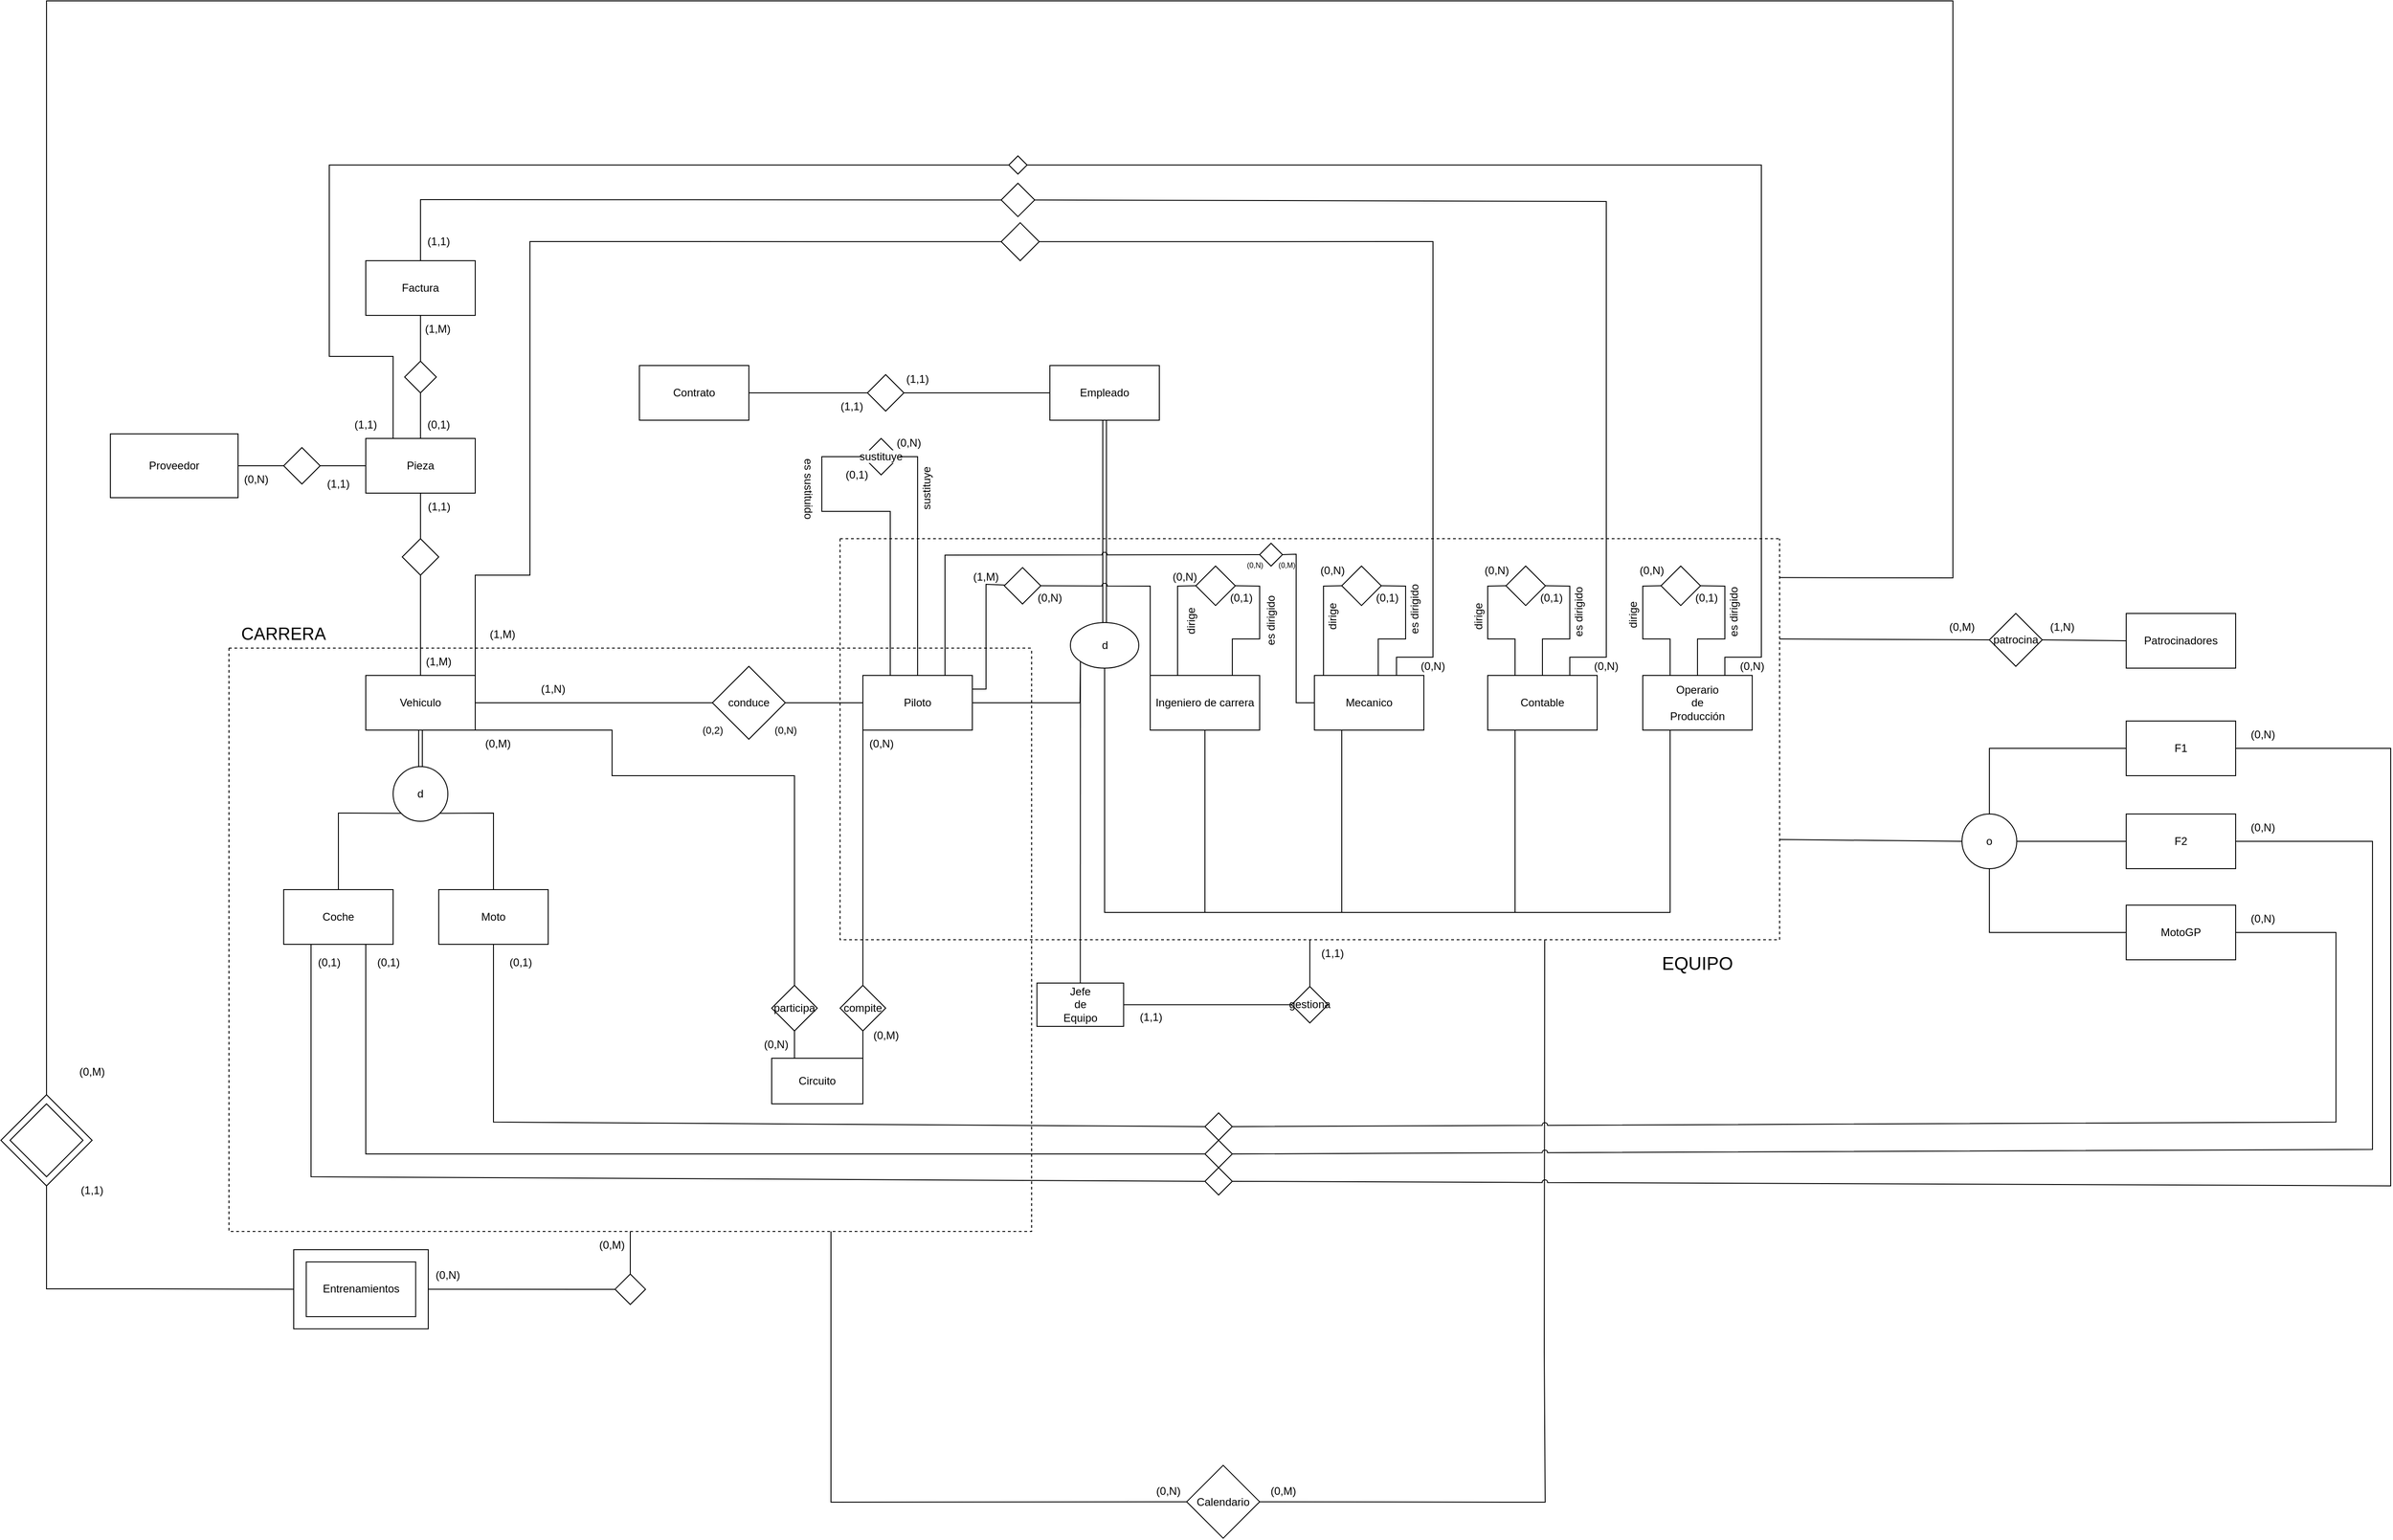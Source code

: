 <mxfile version="24.8.0">
  <diagram id="R2lEEEUBdFMjLlhIrx00" name="Page-1">
    <mxGraphModel dx="3050" dy="2365" grid="1" gridSize="10" guides="1" tooltips="1" connect="1" arrows="1" fold="1" page="1" pageScale="1" pageWidth="850" pageHeight="1100" math="0" shadow="0" extFonts="Permanent Marker^https://fonts.googleapis.com/css?family=Permanent+Marker">
      <root>
        <mxCell id="0" />
        <mxCell id="1" parent="0" />
        <mxCell id="LrIHmFkCat6K3HTldak7-1" value="Empleado" style="rounded=0;whiteSpace=wrap;html=1;" parent="1" vertex="1">
          <mxGeometry x="330" y="120" width="120" height="60" as="geometry" />
        </mxCell>
        <mxCell id="LrIHmFkCat6K3HTldak7-9" value="" style="shape=link;html=1;rounded=0;exitX=0.5;exitY=1;exitDx=0;exitDy=0;entryX=0.5;entryY=0;entryDx=0;entryDy=0;" parent="1" source="LrIHmFkCat6K3HTldak7-1" target="LrIHmFkCat6K3HTldak7-12" edge="1">
          <mxGeometry width="100" relative="1" as="geometry">
            <mxPoint x="380" y="240" as="sourcePoint" />
            <mxPoint x="280" y="280" as="targetPoint" />
          </mxGeometry>
        </mxCell>
        <mxCell id="LrIHmFkCat6K3HTldak7-14" value="Piloto" style="rounded=0;whiteSpace=wrap;html=1;" parent="1" vertex="1">
          <mxGeometry x="125" y="460" width="120" height="60" as="geometry" />
        </mxCell>
        <mxCell id="LrIHmFkCat6K3HTldak7-15" value="Vehiculo" style="rounded=0;whiteSpace=wrap;html=1;" parent="1" vertex="1">
          <mxGeometry x="-420" y="460" width="120" height="60" as="geometry" />
        </mxCell>
        <mxCell id="LrIHmFkCat6K3HTldak7-16" value="" style="endArrow=none;html=1;rounded=0;exitX=1;exitY=0.5;exitDx=0;exitDy=0;entryX=0;entryY=0.5;entryDx=0;entryDy=0;" parent="1" source="LrIHmFkCat6K3HTldak7-15" target="LrIHmFkCat6K3HTldak7-20" edge="1">
          <mxGeometry width="50" height="50" relative="1" as="geometry">
            <mxPoint x="130" y="550" as="sourcePoint" />
            <mxPoint x="180" y="500" as="targetPoint" />
          </mxGeometry>
        </mxCell>
        <mxCell id="LrIHmFkCat6K3HTldak7-19" value="(0,2)" style="edgeLabel;html=1;align=center;verticalAlign=middle;resizable=0;points=[];" parent="LrIHmFkCat6K3HTldak7-16" vertex="1" connectable="0">
          <mxGeometry x="-0.003" y="-6" relative="1" as="geometry">
            <mxPoint x="130" y="24" as="offset" />
          </mxGeometry>
        </mxCell>
        <mxCell id="LrIHmFkCat6K3HTldak7-20" value="conduce" style="rhombus;whiteSpace=wrap;html=1;" parent="1" vertex="1">
          <mxGeometry x="-40" y="450" width="80" height="80" as="geometry" />
        </mxCell>
        <mxCell id="LrIHmFkCat6K3HTldak7-22" value="" style="endArrow=none;html=1;rounded=0;entryX=0;entryY=0.5;entryDx=0;entryDy=0;exitX=1;exitY=0.5;exitDx=0;exitDy=0;" parent="1" source="LrIHmFkCat6K3HTldak7-20" target="LrIHmFkCat6K3HTldak7-14" edge="1">
          <mxGeometry width="50" height="50" relative="1" as="geometry">
            <mxPoint x="40" y="490" as="sourcePoint" />
            <mxPoint x="120" y="490" as="targetPoint" />
            <Array as="points" />
          </mxGeometry>
        </mxCell>
        <mxCell id="LrIHmFkCat6K3HTldak7-23" value="(0,N)" style="edgeLabel;html=1;align=center;verticalAlign=middle;resizable=0;points=[];" parent="LrIHmFkCat6K3HTldak7-22" vertex="1" connectable="0">
          <mxGeometry x="-0.003" y="-6" relative="1" as="geometry">
            <mxPoint x="-43" y="24" as="offset" />
          </mxGeometry>
        </mxCell>
        <mxCell id="LrIHmFkCat6K3HTldak7-33" value="(0,N)" style="text;html=1;align=center;verticalAlign=middle;resizable=0;points=[];autosize=1;strokeColor=none;fillColor=none;" parent="1" vertex="1">
          <mxGeometry x="150" y="190" width="50" height="30" as="geometry" />
        </mxCell>
        <mxCell id="LrIHmFkCat6K3HTldak7-34" value="(0,1)" style="text;html=1;align=center;verticalAlign=middle;resizable=0;points=[];autosize=1;strokeColor=none;fillColor=none;" parent="1" vertex="1">
          <mxGeometry x="93.44" y="225.0" width="50" height="30" as="geometry" />
        </mxCell>
        <mxCell id="LrIHmFkCat6K3HTldak7-36" value="es sustituido" style="text;html=1;align=center;verticalAlign=middle;resizable=0;points=[];autosize=1;strokeColor=none;fillColor=none;rotation=90;" parent="1" vertex="1">
          <mxGeometry x="20" y="240" width="90" height="30" as="geometry" />
        </mxCell>
        <mxCell id="LrIHmFkCat6K3HTldak7-37" value="sustituye" style="text;html=1;align=center;verticalAlign=middle;resizable=0;points=[];autosize=1;strokeColor=none;fillColor=none;rotation=-90;" parent="1" vertex="1">
          <mxGeometry x="160" y="240.0" width="70" height="30" as="geometry" />
        </mxCell>
        <mxCell id="LrIHmFkCat6K3HTldak7-52" value="" style="rhombus;whiteSpace=wrap;html=1;" parent="1" vertex="1">
          <mxGeometry x="-380" y="310.0" width="40" height="40" as="geometry" />
        </mxCell>
        <mxCell id="LrIHmFkCat6K3HTldak7-54" value="" style="endArrow=none;html=1;rounded=0;exitX=0.5;exitY=0;exitDx=0;exitDy=0;" parent="1" source="LrIHmFkCat6K3HTldak7-52" target="LrIHmFkCat6K3HTldak7-55" edge="1">
          <mxGeometry width="50" height="50" relative="1" as="geometry">
            <mxPoint x="-160" y="490" as="sourcePoint" />
            <mxPoint x="-110" y="440" as="targetPoint" />
          </mxGeometry>
        </mxCell>
        <mxCell id="LrIHmFkCat6K3HTldak7-55" value="Pieza" style="rounded=0;whiteSpace=wrap;html=1;" parent="1" vertex="1">
          <mxGeometry x="-420" y="200" width="120" height="60" as="geometry" />
        </mxCell>
        <mxCell id="LrIHmFkCat6K3HTldak7-57" value="(1,1)" style="text;html=1;align=center;verticalAlign=middle;resizable=0;points=[];autosize=1;strokeColor=none;fillColor=none;" parent="1" vertex="1">
          <mxGeometry x="-365.25" y="260" width="50" height="30" as="geometry" />
        </mxCell>
        <mxCell id="ec1Hdf8cKEaBVfaDkCQi-3" value="" style="endArrow=none;html=1;rounded=0;fontSize=12;startSize=8;endSize=8;curved=1;entryX=0.5;entryY=1;entryDx=0;entryDy=0;exitX=1;exitY=0;exitDx=0;exitDy=0;" parent="1" source="ec1Hdf8cKEaBVfaDkCQi-2" target="ec1Hdf8cKEaBVfaDkCQi-4" edge="1">
          <mxGeometry width="50" height="50" relative="1" as="geometry">
            <mxPoint x="-40" y="900" as="sourcePoint" />
            <mxPoint x="125" y="862.5" as="targetPoint" />
          </mxGeometry>
        </mxCell>
        <mxCell id="ec1Hdf8cKEaBVfaDkCQi-4" value="compite" style="rhombus;whiteSpace=wrap;html=1;" parent="1" vertex="1">
          <mxGeometry x="100" y="800" width="50" height="50" as="geometry" />
        </mxCell>
        <mxCell id="ec1Hdf8cKEaBVfaDkCQi-6" value="" style="endArrow=none;html=1;rounded=0;fontSize=12;startSize=8;endSize=8;curved=1;exitX=0;exitY=1;exitDx=0;exitDy=0;entryX=0.5;entryY=0;entryDx=0;entryDy=0;" parent="1" source="LrIHmFkCat6K3HTldak7-14" target="ec1Hdf8cKEaBVfaDkCQi-4" edge="1">
          <mxGeometry width="50" height="50" relative="1" as="geometry">
            <mxPoint x="330" y="490" as="sourcePoint" />
            <mxPoint x="125" y="787.5" as="targetPoint" />
          </mxGeometry>
        </mxCell>
        <mxCell id="ec1Hdf8cKEaBVfaDkCQi-8" value="(0,M)" style="text;html=1;align=center;verticalAlign=middle;resizable=0;points=[];autosize=1;strokeColor=none;fillColor=none;" parent="1" vertex="1">
          <mxGeometry x="125" y="840" width="50" height="30" as="geometry" />
        </mxCell>
        <mxCell id="ec1Hdf8cKEaBVfaDkCQi-9" value="(0,N)" style="text;html=1;align=center;verticalAlign=middle;resizable=0;points=[];autosize=1;strokeColor=none;fillColor=none;" parent="1" vertex="1">
          <mxGeometry x="120" y="520" width="50" height="30" as="geometry" />
        </mxCell>
        <mxCell id="ec1Hdf8cKEaBVfaDkCQi-10" value="Ingeniero de carrera" style="rounded=0;whiteSpace=wrap;html=1;" parent="1" vertex="1">
          <mxGeometry x="440" y="460" width="120" height="60" as="geometry" />
        </mxCell>
        <mxCell id="ec1Hdf8cKEaBVfaDkCQi-15" value="Mecanico" style="rounded=0;whiteSpace=wrap;html=1;" parent="1" vertex="1">
          <mxGeometry x="620" y="460" width="120" height="60" as="geometry" />
        </mxCell>
        <mxCell id="KiUVwF4uRPEYHYOwP-1L-8" value="" style="endArrow=none;html=1;rounded=0;exitX=0.5;exitY=0;exitDx=0;exitDy=0;entryX=1;entryY=1;entryDx=0;entryDy=0;" parent="1" source="KiUVwF4uRPEYHYOwP-1L-4" target="KiUVwF4uRPEYHYOwP-1L-10" edge="1">
          <mxGeometry width="50" height="50" relative="1" as="geometry">
            <mxPoint x="120" y="500" as="sourcePoint" />
            <mxPoint x="-240" y="610" as="targetPoint" />
            <Array as="points">
              <mxPoint x="-280" y="611" />
            </Array>
          </mxGeometry>
        </mxCell>
        <mxCell id="KiUVwF4uRPEYHYOwP-1L-10" value="d" style="ellipse;whiteSpace=wrap;html=1;aspect=fixed;" parent="1" vertex="1">
          <mxGeometry x="-390" y="560" width="60" height="60" as="geometry" />
        </mxCell>
        <mxCell id="KiUVwF4uRPEYHYOwP-1L-11" value="" style="endArrow=none;html=1;rounded=0;entryX=0;entryY=1;entryDx=0;entryDy=0;exitX=0.5;exitY=0;exitDx=0;exitDy=0;" parent="1" source="KiUVwF4uRPEYHYOwP-1L-6" target="KiUVwF4uRPEYHYOwP-1L-10" edge="1">
          <mxGeometry width="50" height="50" relative="1" as="geometry">
            <mxPoint x="150" y="490" as="sourcePoint" />
            <mxPoint x="200" y="440" as="targetPoint" />
            <Array as="points">
              <mxPoint x="-450" y="611" />
            </Array>
          </mxGeometry>
        </mxCell>
        <mxCell id="KiUVwF4uRPEYHYOwP-1L-18" value="Proveedor" style="rounded=0;whiteSpace=wrap;html=1;" parent="1" vertex="1">
          <mxGeometry x="-700" y="195" width="140" height="70" as="geometry" />
        </mxCell>
        <mxCell id="KiUVwF4uRPEYHYOwP-1L-19" value="Patrocinadores" style="rounded=0;whiteSpace=wrap;html=1;" parent="1" vertex="1">
          <mxGeometry x="1510" y="392" width="120" height="60" as="geometry" />
        </mxCell>
        <mxCell id="KiUVwF4uRPEYHYOwP-1L-20" value="Entrenamientos" style="rounded=0;whiteSpace=wrap;html=1;" parent="1" vertex="1">
          <mxGeometry x="-485.25" y="1103.44" width="120" height="60" as="geometry" />
        </mxCell>
        <mxCell id="KiUVwF4uRPEYHYOwP-1L-21" value="Contrato" style="rounded=0;whiteSpace=wrap;html=1;" parent="1" vertex="1">
          <mxGeometry x="-120" y="120" width="120" height="60" as="geometry" />
        </mxCell>
        <mxCell id="KiUVwF4uRPEYHYOwP-1L-26" style="edgeStyle=orthogonalEdgeStyle;rounded=0;orthogonalLoop=1;jettySize=auto;html=1;exitX=0.5;exitY=1;exitDx=0;exitDy=0;" parent="1" edge="1">
          <mxGeometry relative="1" as="geometry">
            <mxPoint x="450" y="550" as="sourcePoint" />
            <mxPoint x="450" y="550" as="targetPoint" />
          </mxGeometry>
        </mxCell>
        <mxCell id="KiUVwF4uRPEYHYOwP-1L-28" value="&lt;br&gt;&lt;span style=&quot;color: rgb(0, 0, 0); font-family: Helvetica; font-size: 12px; font-style: normal; font-variant-ligatures: normal; font-variant-caps: normal; font-weight: 400; letter-spacing: normal; orphans: 2; text-align: center; text-indent: 0px; text-transform: none; widows: 2; word-spacing: 0px; -webkit-text-stroke-width: 0px; white-space: nowrap; background-color: rgb(251, 251, 251); text-decoration-thickness: initial; text-decoration-style: initial; text-decoration-color: initial; display: inline !important; float: none;&quot;&gt;sustituye&lt;/span&gt;&lt;br&gt;&lt;div&gt;&lt;span style=&quot;color: rgb(0, 0, 0); font-family: Helvetica; font-size: 12px; font-style: normal; font-variant-ligatures: normal; font-variant-caps: normal; font-weight: 400; letter-spacing: normal; orphans: 2; text-align: center; text-indent: 0px; text-transform: none; widows: 2; word-spacing: 0px; -webkit-text-stroke-width: 0px; white-space: nowrap; background-color: rgb(251, 251, 251); text-decoration-thickness: initial; text-decoration-style: initial; text-decoration-color: initial; display: inline !important; float: none;&quot;&gt;&lt;br&gt;&lt;/span&gt;&lt;/div&gt;" style="rhombus;whiteSpace=wrap;html=1;" parent="1" vertex="1">
          <mxGeometry x="125" y="200.0" width="40" height="40" as="geometry" />
        </mxCell>
        <mxCell id="KiUVwF4uRPEYHYOwP-1L-29" value="" style="endArrow=none;html=1;rounded=0;exitX=0.5;exitY=0;exitDx=0;exitDy=0;entryX=1;entryY=0.5;entryDx=0;entryDy=0;" parent="1" source="LrIHmFkCat6K3HTldak7-14" target="KiUVwF4uRPEYHYOwP-1L-28" edge="1">
          <mxGeometry width="50" height="50" relative="1" as="geometry">
            <mxPoint x="270" y="400" as="sourcePoint" />
            <mxPoint x="320" y="350" as="targetPoint" />
            <Array as="points">
              <mxPoint x="185" y="300" />
              <mxPoint x="185" y="220" />
            </Array>
          </mxGeometry>
        </mxCell>
        <mxCell id="KiUVwF4uRPEYHYOwP-1L-30" value="" style="endArrow=none;html=1;rounded=0;exitX=0.25;exitY=0;exitDx=0;exitDy=0;entryX=0;entryY=0.5;entryDx=0;entryDy=0;" parent="1" source="LrIHmFkCat6K3HTldak7-14" target="KiUVwF4uRPEYHYOwP-1L-28" edge="1">
          <mxGeometry width="50" height="50" relative="1" as="geometry">
            <mxPoint x="170" y="510" as="sourcePoint" />
            <mxPoint x="220" y="460" as="targetPoint" />
            <Array as="points">
              <mxPoint x="155" y="430" />
              <mxPoint x="155" y="350" />
              <mxPoint x="155" y="280" />
              <mxPoint x="80" y="280" />
              <mxPoint x="80" y="220" />
            </Array>
          </mxGeometry>
        </mxCell>
        <mxCell id="KiUVwF4uRPEYHYOwP-1L-33" value="patrocina" style="rhombus;whiteSpace=wrap;html=1;" parent="1" vertex="1">
          <mxGeometry x="1360" y="392" width="58" height="58" as="geometry" />
        </mxCell>
        <mxCell id="KiUVwF4uRPEYHYOwP-1L-34" value="" style="endArrow=none;html=1;rounded=0;exitX=0;exitY=0.5;exitDx=0;exitDy=0;entryX=1;entryY=0.5;entryDx=0;entryDy=0;" parent="1" source="KiUVwF4uRPEYHYOwP-1L-19" target="KiUVwF4uRPEYHYOwP-1L-33" edge="1">
          <mxGeometry width="50" height="50" relative="1" as="geometry">
            <mxPoint x="1150" y="643.32" as="sourcePoint" />
            <mxPoint x="1200" y="593.32" as="targetPoint" />
          </mxGeometry>
        </mxCell>
        <mxCell id="KiUVwF4uRPEYHYOwP-1L-35" value="" style="shape=link;html=1;rounded=0;exitX=0.5;exitY=1;exitDx=0;exitDy=0;entryX=0.5;entryY=0;entryDx=0;entryDy=0;" parent="1" source="LrIHmFkCat6K3HTldak7-15" target="KiUVwF4uRPEYHYOwP-1L-10" edge="1">
          <mxGeometry width="100" relative="1" as="geometry">
            <mxPoint x="-130" y="410" as="sourcePoint" />
            <mxPoint x="-130" y="510" as="targetPoint" />
          </mxGeometry>
        </mxCell>
        <mxCell id="KiUVwF4uRPEYHYOwP-1L-37" value="o" style="ellipse;whiteSpace=wrap;html=1;aspect=fixed;" parent="1" vertex="1">
          <mxGeometry x="1330" y="612" width="60" height="60" as="geometry" />
        </mxCell>
        <mxCell id="KiUVwF4uRPEYHYOwP-1L-39" value="F1" style="rounded=0;whiteSpace=wrap;html=1;" parent="1" vertex="1">
          <mxGeometry x="1510" y="510" width="120" height="60" as="geometry" />
        </mxCell>
        <mxCell id="KiUVwF4uRPEYHYOwP-1L-40" value="F2" style="rounded=0;whiteSpace=wrap;html=1;" parent="1" vertex="1">
          <mxGeometry x="1510" y="612" width="120" height="60" as="geometry" />
        </mxCell>
        <mxCell id="KiUVwF4uRPEYHYOwP-1L-41" value="MotoGP" style="rounded=0;whiteSpace=wrap;html=1;" parent="1" vertex="1">
          <mxGeometry x="1510" y="712" width="120" height="60" as="geometry" />
        </mxCell>
        <mxCell id="KiUVwF4uRPEYHYOwP-1L-44" value="" style="endArrow=none;html=1;rounded=0;exitX=0.5;exitY=0;exitDx=0;exitDy=0;entryX=0;entryY=0.5;entryDx=0;entryDy=0;" parent="1" source="KiUVwF4uRPEYHYOwP-1L-37" target="KiUVwF4uRPEYHYOwP-1L-39" edge="1">
          <mxGeometry width="50" height="50" relative="1" as="geometry">
            <mxPoint x="1230" y="552" as="sourcePoint" />
            <mxPoint x="1280" y="502" as="targetPoint" />
            <Array as="points">
              <mxPoint x="1360" y="540" />
              <mxPoint x="1400" y="540" />
            </Array>
          </mxGeometry>
        </mxCell>
        <mxCell id="KiUVwF4uRPEYHYOwP-1L-45" value="" style="endArrow=none;html=1;rounded=0;exitX=1;exitY=0.5;exitDx=0;exitDy=0;entryX=0;entryY=0.5;entryDx=0;entryDy=0;" parent="1" source="KiUVwF4uRPEYHYOwP-1L-37" target="KiUVwF4uRPEYHYOwP-1L-40" edge="1">
          <mxGeometry width="50" height="50" relative="1" as="geometry">
            <mxPoint x="1310" y="582" as="sourcePoint" />
            <mxPoint x="1360" y="532" as="targetPoint" />
          </mxGeometry>
        </mxCell>
        <mxCell id="KiUVwF4uRPEYHYOwP-1L-46" value="" style="endArrow=none;html=1;rounded=0;exitX=0.5;exitY=1;exitDx=0;exitDy=0;entryX=0;entryY=0.5;entryDx=0;entryDy=0;" parent="1" source="KiUVwF4uRPEYHYOwP-1L-37" target="KiUVwF4uRPEYHYOwP-1L-41" edge="1">
          <mxGeometry width="50" height="50" relative="1" as="geometry">
            <mxPoint x="1410" y="652" as="sourcePoint" />
            <mxPoint x="1520" y="550" as="targetPoint" />
            <Array as="points">
              <mxPoint x="1360" y="742" />
              <mxPoint x="1400" y="742" />
              <mxPoint x="1450" y="742" />
            </Array>
          </mxGeometry>
        </mxCell>
        <mxCell id="KiUVwF4uRPEYHYOwP-1L-47" value="" style="rhombus;whiteSpace=wrap;html=1;" parent="1" vertex="1">
          <mxGeometry x="-510" y="210" width="40" height="40" as="geometry" />
        </mxCell>
        <mxCell id="KiUVwF4uRPEYHYOwP-1L-48" value="" style="endArrow=none;html=1;rounded=0;exitX=1;exitY=0.5;exitDx=0;exitDy=0;entryX=0;entryY=0.5;entryDx=0;entryDy=0;" parent="1" source="KiUVwF4uRPEYHYOwP-1L-18" target="KiUVwF4uRPEYHYOwP-1L-47" edge="1">
          <mxGeometry width="50" height="50" relative="1" as="geometry">
            <mxPoint x="-270" y="480" as="sourcePoint" />
            <mxPoint x="-220" y="430" as="targetPoint" />
          </mxGeometry>
        </mxCell>
        <mxCell id="KiUVwF4uRPEYHYOwP-1L-49" value="" style="endArrow=none;html=1;rounded=0;exitX=1;exitY=0.5;exitDx=0;exitDy=0;entryX=0;entryY=0.5;entryDx=0;entryDy=0;" parent="1" source="KiUVwF4uRPEYHYOwP-1L-47" target="LrIHmFkCat6K3HTldak7-55" edge="1">
          <mxGeometry width="50" height="50" relative="1" as="geometry">
            <mxPoint x="-270" y="480" as="sourcePoint" />
            <mxPoint x="-220" y="430" as="targetPoint" />
          </mxGeometry>
        </mxCell>
        <mxCell id="KiUVwF4uRPEYHYOwP-1L-51" value="" style="endArrow=none;html=1;rounded=0;exitX=0;exitY=0.5;exitDx=0;exitDy=0;" parent="1" source="LrIHmFkCat6K3HTldak7-1" target="KiUVwF4uRPEYHYOwP-1L-52" edge="1">
          <mxGeometry width="50" height="50" relative="1" as="geometry">
            <mxPoint x="10" y="260" as="sourcePoint" />
            <mxPoint x="60" y="210" as="targetPoint" />
          </mxGeometry>
        </mxCell>
        <mxCell id="KiUVwF4uRPEYHYOwP-1L-52" value="" style="rhombus;whiteSpace=wrap;html=1;" parent="1" vertex="1">
          <mxGeometry x="130" y="130" width="40" height="40" as="geometry" />
        </mxCell>
        <mxCell id="KiUVwF4uRPEYHYOwP-1L-53" value="" style="endArrow=none;html=1;rounded=0;entryX=0;entryY=0.5;entryDx=0;entryDy=0;exitX=1;exitY=0.5;exitDx=0;exitDy=0;" parent="1" source="KiUVwF4uRPEYHYOwP-1L-21" target="KiUVwF4uRPEYHYOwP-1L-52" edge="1">
          <mxGeometry width="50" height="50" relative="1" as="geometry">
            <mxPoint x="10" y="260" as="sourcePoint" />
            <mxPoint x="60" y="210" as="targetPoint" />
          </mxGeometry>
        </mxCell>
        <mxCell id="KiUVwF4uRPEYHYOwP-1L-60" value="" style="endArrow=none;html=1;rounded=0;exitX=1;exitY=0.097;exitDx=0;exitDy=0;entryX=0.5;entryY=0;entryDx=0;entryDy=0;exitPerimeter=0;" parent="1" source="S369pGMMTmK7y2c1YWNj-5" target="KiUVwF4uRPEYHYOwP-1L-72" edge="1">
          <mxGeometry width="50" height="50" relative="1" as="geometry">
            <mxPoint x="550" y="120" as="sourcePoint" />
            <mxPoint x="140" y="410" as="targetPoint" />
            <Array as="points">
              <mxPoint x="1320" y="353" />
              <mxPoint x="1320" y="-280" />
              <mxPoint x="860" y="-280" />
              <mxPoint x="-770" y="-280" />
              <mxPoint x="-770" y="210" />
              <mxPoint x="-770" y="910" />
            </Array>
          </mxGeometry>
        </mxCell>
        <mxCell id="KiUVwF4uRPEYHYOwP-1L-61" value="" style="rhombus;whiteSpace=wrap;html=1;" parent="1" vertex="1">
          <mxGeometry x="-810" y="930" width="80" height="80" as="geometry" />
        </mxCell>
        <mxCell id="KiUVwF4uRPEYHYOwP-1L-62" value="" style="endArrow=none;html=1;rounded=0;exitX=0.5;exitY=1;exitDx=0;exitDy=0;entryX=0;entryY=0.5;entryDx=0;entryDy=0;" parent="1" source="KiUVwF4uRPEYHYOwP-1L-72" target="KiUVwF4uRPEYHYOwP-1L-70" edge="1">
          <mxGeometry width="50" height="50" relative="1" as="geometry">
            <mxPoint x="-230" y="790" as="sourcePoint" />
            <mxPoint x="-180" y="740" as="targetPoint" />
            <Array as="points">
              <mxPoint x="-770" y="1133" />
              <mxPoint x="-660" y="1133" />
            </Array>
          </mxGeometry>
        </mxCell>
        <mxCell id="KiUVwF4uRPEYHYOwP-1L-63" value="" style="endArrow=none;html=1;rounded=0;exitX=1;exitY=0.5;exitDx=0;exitDy=0;" parent="1" source="KiUVwF4uRPEYHYOwP-1L-70" target="KiUVwF4uRPEYHYOwP-1L-64" edge="1">
          <mxGeometry width="50" height="50" relative="1" as="geometry">
            <mxPoint x="-230" y="770" as="sourcePoint" />
            <mxPoint x="-180" y="720" as="targetPoint" />
          </mxGeometry>
        </mxCell>
        <mxCell id="KiUVwF4uRPEYHYOwP-1L-64" value="" style="rhombus;whiteSpace=wrap;html=1;" parent="1" vertex="1">
          <mxGeometry x="-146.72" y="1116.72" width="33.44" height="33.44" as="geometry" />
        </mxCell>
        <mxCell id="KiUVwF4uRPEYHYOwP-1L-65" value="" style="endArrow=none;html=1;rounded=0;exitX=0.5;exitY=0;exitDx=0;exitDy=0;entryX=0.5;entryY=1;entryDx=0;entryDy=0;" parent="1" source="KiUVwF4uRPEYHYOwP-1L-64" target="S369pGMMTmK7y2c1YWNj-14" edge="1">
          <mxGeometry width="50" height="50" relative="1" as="geometry">
            <mxPoint x="-230" y="770" as="sourcePoint" />
            <mxPoint x="-145" y="995" as="targetPoint" />
          </mxGeometry>
        </mxCell>
        <mxCell id="KiUVwF4uRPEYHYOwP-1L-70" value="" style="rounded=0;whiteSpace=wrap;html=1;fillColor=none;" parent="1" vertex="1">
          <mxGeometry x="-499" y="1090" width="147.5" height="86.87" as="geometry" />
        </mxCell>
        <mxCell id="KiUVwF4uRPEYHYOwP-1L-72" value="" style="rhombus;whiteSpace=wrap;html=1;fillColor=none;" parent="1" vertex="1">
          <mxGeometry x="-820" y="920" width="100" height="100" as="geometry" />
        </mxCell>
        <mxCell id="KiUVwF4uRPEYHYOwP-1L-74" value="Calendario" style="rhombus;whiteSpace=wrap;html=1;" parent="1" vertex="1">
          <mxGeometry x="480" y="1326.57" width="80" height="80" as="geometry" />
        </mxCell>
        <mxCell id="KiUVwF4uRPEYHYOwP-1L-77" value="" style="endArrow=none;html=1;rounded=0;exitX=0.75;exitY=1;exitDx=0;exitDy=0;entryX=0;entryY=0.5;entryDx=0;entryDy=0;" parent="1" source="S369pGMMTmK7y2c1YWNj-14" target="KiUVwF4uRPEYHYOwP-1L-74" edge="1">
          <mxGeometry width="50" height="50" relative="1" as="geometry">
            <mxPoint x="103.355" y="1160" as="sourcePoint" />
            <mxPoint x="103.36" y="1336.57" as="targetPoint" />
            <Array as="points">
              <mxPoint x="90" y="1367" />
            </Array>
          </mxGeometry>
        </mxCell>
        <mxCell id="btad-iY8BvA6hZyrQMLI-8" value="&lt;font style=&quot;font-size: 19px;&quot;&gt;CARRERA&lt;/font&gt;" style="text;html=1;align=center;verticalAlign=middle;whiteSpace=wrap;rounded=0;" parent="1" vertex="1">
          <mxGeometry x="-540" y="400" width="60" height="30" as="geometry" />
        </mxCell>
        <mxCell id="btad-iY8BvA6hZyrQMLI-11" value="(1,1)" style="text;html=1;align=center;verticalAlign=middle;whiteSpace=wrap;rounded=0;" parent="1" vertex="1">
          <mxGeometry x="83.44" y="150" width="60" height="30" as="geometry" />
        </mxCell>
        <mxCell id="btad-iY8BvA6hZyrQMLI-12" value="(1,1)" style="text;html=1;align=center;verticalAlign=middle;whiteSpace=wrap;rounded=0;" parent="1" vertex="1">
          <mxGeometry x="155" y="120" width="60" height="30" as="geometry" />
        </mxCell>
        <mxCell id="btad-iY8BvA6hZyrQMLI-16" value="(1,N)" style="text;html=1;align=center;verticalAlign=middle;whiteSpace=wrap;rounded=0;" parent="1" vertex="1">
          <mxGeometry x="1410" y="392" width="60" height="30" as="geometry" />
        </mxCell>
        <mxCell id="btad-iY8BvA6hZyrQMLI-27" value="(0,N)" style="text;html=1;align=center;verticalAlign=middle;whiteSpace=wrap;rounded=0;" parent="1" vertex="1">
          <mxGeometry x="-360" y="1103.44" width="60" height="30" as="geometry" />
        </mxCell>
        <mxCell id="btad-iY8BvA6hZyrQMLI-28" value="(0,M)" style="text;html=1;align=center;verticalAlign=middle;whiteSpace=wrap;rounded=0;" parent="1" vertex="1">
          <mxGeometry x="-180" y="1070" width="60" height="30" as="geometry" />
        </mxCell>
        <mxCell id="btad-iY8BvA6hZyrQMLI-30" value="participa" style="rhombus;whiteSpace=wrap;html=1;" parent="1" vertex="1">
          <mxGeometry x="25" y="800" width="50" height="50" as="geometry" />
        </mxCell>
        <mxCell id="btad-iY8BvA6hZyrQMLI-40" value="(1,1)" style="text;html=1;align=center;verticalAlign=middle;whiteSpace=wrap;rounded=0;" parent="1" vertex="1">
          <mxGeometry x="-480" y="235" width="60" height="30" as="geometry" />
        </mxCell>
        <mxCell id="btad-iY8BvA6hZyrQMLI-42" value="(0,N)" style="text;html=1;align=center;verticalAlign=middle;whiteSpace=wrap;rounded=0;" parent="1" vertex="1">
          <mxGeometry x="-570" y="230" width="60" height="30" as="geometry" />
        </mxCell>
        <mxCell id="btad-iY8BvA6hZyrQMLI-45" value="(1,1)" style="text;html=1;align=center;verticalAlign=middle;whiteSpace=wrap;rounded=0;" parent="1" vertex="1">
          <mxGeometry x="-750" y="1010" width="60" height="30" as="geometry" />
        </mxCell>
        <mxCell id="btad-iY8BvA6hZyrQMLI-46" value="(0,M)" style="text;html=1;align=center;verticalAlign=middle;whiteSpace=wrap;rounded=0;" parent="1" vertex="1">
          <mxGeometry x="-750" y="880" width="60" height="30" as="geometry" />
        </mxCell>
        <mxCell id="S369pGMMTmK7y2c1YWNj-1" value="Contable" style="rounded=0;whiteSpace=wrap;html=1;" parent="1" vertex="1">
          <mxGeometry x="810" y="460" width="120" height="60" as="geometry" />
        </mxCell>
        <mxCell id="S369pGMMTmK7y2c1YWNj-2" value="Operario&lt;div&gt;de&lt;/div&gt;&lt;div&gt;Producción&lt;/div&gt;" style="rounded=0;whiteSpace=wrap;html=1;" parent="1" vertex="1">
          <mxGeometry x="980" y="460" width="120" height="60" as="geometry" />
        </mxCell>
        <mxCell id="S369pGMMTmK7y2c1YWNj-5" value="" style="swimlane;startSize=0;dashed=1;" parent="1" vertex="1">
          <mxGeometry x="100" y="310" width="1030" height="440" as="geometry">
            <mxRectangle x="100" y="400" width="50" height="40" as="alternateBounds" />
          </mxGeometry>
        </mxCell>
        <mxCell id="LrIHmFkCat6K3HTldak7-12" value="d" style="ellipse;whiteSpace=wrap;html=1;" parent="S369pGMMTmK7y2c1YWNj-5" vertex="1">
          <mxGeometry x="252.5" y="92.0" width="75" height="50" as="geometry" />
        </mxCell>
        <mxCell id="S369pGMMTmK7y2c1YWNj-56" value="" style="rhombus;whiteSpace=wrap;html=1;" parent="S369pGMMTmK7y2c1YWNj-5" vertex="1">
          <mxGeometry x="390" y="30" width="43.32" height="43.32" as="geometry" />
        </mxCell>
        <mxCell id="S369pGMMTmK7y2c1YWNj-60" value="" style="rhombus;whiteSpace=wrap;html=1;" parent="S369pGMMTmK7y2c1YWNj-5" vertex="1">
          <mxGeometry x="550" y="30" width="43.32" height="43.32" as="geometry" />
        </mxCell>
        <mxCell id="S369pGMMTmK7y2c1YWNj-61" value="" style="endArrow=none;html=1;rounded=0;entryX=0;entryY=0.5;entryDx=0;entryDy=0;exitX=0.25;exitY=0;exitDx=0;exitDy=0;" parent="S369pGMMTmK7y2c1YWNj-5" target="S369pGMMTmK7y2c1YWNj-60" edge="1">
          <mxGeometry width="50" height="50" relative="1" as="geometry">
            <mxPoint x="530" y="150" as="sourcePoint" />
            <mxPoint x="590" y="130" as="targetPoint" />
            <Array as="points">
              <mxPoint x="530" y="52" />
            </Array>
          </mxGeometry>
        </mxCell>
        <mxCell id="S369pGMMTmK7y2c1YWNj-62" value="" style="endArrow=none;html=1;rounded=0;entryX=1;entryY=0.5;entryDx=0;entryDy=0;exitX=0.75;exitY=0;exitDx=0;exitDy=0;" parent="S369pGMMTmK7y2c1YWNj-5" target="S369pGMMTmK7y2c1YWNj-60" edge="1">
          <mxGeometry width="50" height="50" relative="1" as="geometry">
            <mxPoint x="590" y="150" as="sourcePoint" />
            <mxPoint x="540" y="140" as="targetPoint" />
            <Array as="points">
              <mxPoint x="590" y="110" />
              <mxPoint x="620" y="110" />
              <mxPoint x="620" y="52" />
            </Array>
          </mxGeometry>
        </mxCell>
        <mxCell id="S369pGMMTmK7y2c1YWNj-63" value="" style="rhombus;whiteSpace=wrap;html=1;" parent="S369pGMMTmK7y2c1YWNj-5" vertex="1">
          <mxGeometry x="730" y="30" width="43.32" height="43.32" as="geometry" />
        </mxCell>
        <mxCell id="S369pGMMTmK7y2c1YWNj-65" value="" style="endArrow=none;html=1;rounded=0;entryX=1;entryY=0.5;entryDx=0;entryDy=0;exitX=0.75;exitY=0;exitDx=0;exitDy=0;" parent="S369pGMMTmK7y2c1YWNj-5" target="S369pGMMTmK7y2c1YWNj-63" edge="1">
          <mxGeometry width="50" height="50" relative="1" as="geometry">
            <mxPoint x="770" y="150" as="sourcePoint" />
            <mxPoint x="720" y="140" as="targetPoint" />
            <Array as="points">
              <mxPoint x="770" y="110" />
              <mxPoint x="800" y="110" />
              <mxPoint x="800" y="52" />
            </Array>
          </mxGeometry>
        </mxCell>
        <mxCell id="S369pGMMTmK7y2c1YWNj-66" value="" style="rhombus;whiteSpace=wrap;html=1;" parent="S369pGMMTmK7y2c1YWNj-5" vertex="1">
          <mxGeometry x="900" y="30" width="43.32" height="43.32" as="geometry" />
        </mxCell>
        <mxCell id="S369pGMMTmK7y2c1YWNj-68" value="" style="endArrow=none;html=1;rounded=0;entryX=1;entryY=0.5;entryDx=0;entryDy=0;exitX=0.75;exitY=0;exitDx=0;exitDy=0;" parent="S369pGMMTmK7y2c1YWNj-5" target="S369pGMMTmK7y2c1YWNj-66" edge="1">
          <mxGeometry width="50" height="50" relative="1" as="geometry">
            <mxPoint x="940" y="150" as="sourcePoint" />
            <mxPoint x="890" y="140" as="targetPoint" />
            <Array as="points">
              <mxPoint x="940" y="110" />
              <mxPoint x="970" y="110" />
              <mxPoint x="970" y="52" />
            </Array>
          </mxGeometry>
        </mxCell>
        <mxCell id="S369pGMMTmK7y2c1YWNj-70" value="" style="rhombus;whiteSpace=wrap;html=1;" parent="S369pGMMTmK7y2c1YWNj-5" vertex="1">
          <mxGeometry x="180" y="31.66" width="40" height="40" as="geometry" />
        </mxCell>
        <mxCell id="S369pGMMTmK7y2c1YWNj-74" value="" style="rhombus;whiteSpace=wrap;html=1;" parent="S369pGMMTmK7y2c1YWNj-5" vertex="1">
          <mxGeometry x="460" y="5" width="25" height="25" as="geometry" />
        </mxCell>
        <mxCell id="S369pGMMTmK7y2c1YWNj-88" value="dirige" style="text;html=1;align=center;verticalAlign=middle;whiteSpace=wrap;rounded=0;rotation=-90;" parent="S369pGMMTmK7y2c1YWNj-5" vertex="1">
          <mxGeometry x="365" y="80" width="40" height="20" as="geometry" />
        </mxCell>
        <mxCell id="S369pGMMTmK7y2c1YWNj-89" value="es dirigido" style="text;html=1;align=center;verticalAlign=middle;whiteSpace=wrap;rounded=0;rotation=-90;" parent="S369pGMMTmK7y2c1YWNj-5" vertex="1">
          <mxGeometry x="442.5" y="75" width="60" height="30" as="geometry" />
        </mxCell>
        <mxCell id="S369pGMMTmK7y2c1YWNj-90" value="(0,N)" style="text;html=1;align=center;verticalAlign=middle;whiteSpace=wrap;rounded=0;" parent="S369pGMMTmK7y2c1YWNj-5" vertex="1">
          <mxGeometry x="348" y="27" width="60" height="30" as="geometry" />
        </mxCell>
        <mxCell id="S369pGMMTmK7y2c1YWNj-91" value="(0,1)" style="text;html=1;align=center;verticalAlign=middle;whiteSpace=wrap;rounded=0;" parent="S369pGMMTmK7y2c1YWNj-5" vertex="1">
          <mxGeometry x="410" y="50" width="60" height="30" as="geometry" />
        </mxCell>
        <mxCell id="S369pGMMTmK7y2c1YWNj-92" value="dirige" style="text;html=1;align=center;verticalAlign=middle;whiteSpace=wrap;rounded=0;rotation=-90;" parent="S369pGMMTmK7y2c1YWNj-5" vertex="1">
          <mxGeometry x="520" y="75" width="40" height="20" as="geometry" />
        </mxCell>
        <mxCell id="S369pGMMTmK7y2c1YWNj-93" value="es dirigido" style="text;html=1;align=center;verticalAlign=middle;whiteSpace=wrap;rounded=0;rotation=-90;" parent="S369pGMMTmK7y2c1YWNj-5" vertex="1">
          <mxGeometry x="600" y="62" width="60" height="30" as="geometry" />
        </mxCell>
        <mxCell id="S369pGMMTmK7y2c1YWNj-94" value="(0,N)" style="text;html=1;align=center;verticalAlign=middle;whiteSpace=wrap;rounded=0;" parent="S369pGMMTmK7y2c1YWNj-5" vertex="1">
          <mxGeometry x="510" y="20" width="60" height="30" as="geometry" />
        </mxCell>
        <mxCell id="S369pGMMTmK7y2c1YWNj-95" value="(0,N)" style="text;html=1;align=center;verticalAlign=middle;whiteSpace=wrap;rounded=0;" parent="S369pGMMTmK7y2c1YWNj-5" vertex="1">
          <mxGeometry x="690" y="20" width="60" height="30" as="geometry" />
        </mxCell>
        <mxCell id="S369pGMMTmK7y2c1YWNj-96" value="(0,N)" style="text;html=1;align=center;verticalAlign=middle;whiteSpace=wrap;rounded=0;" parent="S369pGMMTmK7y2c1YWNj-5" vertex="1">
          <mxGeometry x="860" y="20" width="60" height="30" as="geometry" />
        </mxCell>
        <mxCell id="S369pGMMTmK7y2c1YWNj-97" value="(0,1)" style="text;html=1;align=center;verticalAlign=middle;whiteSpace=wrap;rounded=0;" parent="S369pGMMTmK7y2c1YWNj-5" vertex="1">
          <mxGeometry x="570" y="50" width="60" height="30" as="geometry" />
        </mxCell>
        <mxCell id="S369pGMMTmK7y2c1YWNj-98" value="(0,1)" style="text;html=1;align=center;verticalAlign=middle;whiteSpace=wrap;rounded=0;" parent="S369pGMMTmK7y2c1YWNj-5" vertex="1">
          <mxGeometry x="750" y="50" width="60" height="30" as="geometry" />
        </mxCell>
        <mxCell id="S369pGMMTmK7y2c1YWNj-99" value="(0,1)" style="text;html=1;align=center;verticalAlign=middle;whiteSpace=wrap;rounded=0;" parent="S369pGMMTmK7y2c1YWNj-5" vertex="1">
          <mxGeometry x="920" y="50" width="60" height="30" as="geometry" />
        </mxCell>
        <mxCell id="S369pGMMTmK7y2c1YWNj-100" value="dirige" style="text;html=1;align=center;verticalAlign=middle;whiteSpace=wrap;rounded=0;rotation=-90;" parent="S369pGMMTmK7y2c1YWNj-5" vertex="1">
          <mxGeometry x="680" y="75" width="40" height="20" as="geometry" />
        </mxCell>
        <mxCell id="S369pGMMTmK7y2c1YWNj-101" value="dirige" style="text;html=1;align=center;verticalAlign=middle;whiteSpace=wrap;rounded=0;rotation=-90;" parent="S369pGMMTmK7y2c1YWNj-5" vertex="1">
          <mxGeometry x="850" y="73.32" width="40" height="20" as="geometry" />
        </mxCell>
        <mxCell id="S369pGMMTmK7y2c1YWNj-102" value="es dirigido" style="text;html=1;align=center;verticalAlign=middle;whiteSpace=wrap;rounded=0;rotation=-90;" parent="S369pGMMTmK7y2c1YWNj-5" vertex="1">
          <mxGeometry x="780" y="65" width="60" height="30" as="geometry" />
        </mxCell>
        <mxCell id="S369pGMMTmK7y2c1YWNj-103" value="es dirigido" style="text;html=1;align=center;verticalAlign=middle;whiteSpace=wrap;rounded=0;rotation=-90;" parent="S369pGMMTmK7y2c1YWNj-5" vertex="1">
          <mxGeometry x="950" y="65" width="60" height="30" as="geometry" />
        </mxCell>
        <mxCell id="3-vfBFKoZRA96uFZ5Ub_-9" value="(0,N)" style="text;html=1;align=center;verticalAlign=middle;whiteSpace=wrap;rounded=0;" vertex="1" parent="S369pGMMTmK7y2c1YWNj-5">
          <mxGeometry x="630" y="130" width="40" height="20" as="geometry" />
        </mxCell>
        <mxCell id="3-vfBFKoZRA96uFZ5Ub_-10" value="(1,M)" style="text;html=1;align=center;verticalAlign=middle;whiteSpace=wrap;rounded=0;" vertex="1" parent="S369pGMMTmK7y2c1YWNj-5">
          <mxGeometry x="130" y="27" width="60" height="30" as="geometry" />
        </mxCell>
        <mxCell id="3-vfBFKoZRA96uFZ5Ub_-11" value="(0,N)" style="text;html=1;align=center;verticalAlign=middle;whiteSpace=wrap;rounded=0;" vertex="1" parent="S369pGMMTmK7y2c1YWNj-5">
          <mxGeometry x="200" y="50" width="60" height="30" as="geometry" />
        </mxCell>
        <mxCell id="3-vfBFKoZRA96uFZ5Ub_-13" value="&lt;font style=&quot;font-size: 8px;&quot;&gt;(0,N)&lt;/font&gt;" style="text;html=1;align=center;verticalAlign=middle;whiteSpace=wrap;rounded=0;rotation=0;" vertex="1" parent="S369pGMMTmK7y2c1YWNj-5">
          <mxGeometry x="440" y="20" width="30" height="15" as="geometry" />
        </mxCell>
        <mxCell id="3-vfBFKoZRA96uFZ5Ub_-15" value="&lt;font style=&quot;font-size: 8px;&quot;&gt;(0,M)&lt;/font&gt;" style="text;html=1;align=center;verticalAlign=middle;whiteSpace=wrap;rounded=0;" vertex="1" parent="S369pGMMTmK7y2c1YWNj-5">
          <mxGeometry x="460" y="12.5" width="60" height="30" as="geometry" />
        </mxCell>
        <mxCell id="3-vfBFKoZRA96uFZ5Ub_-19" value="(0,N)" style="text;html=1;align=center;verticalAlign=middle;whiteSpace=wrap;rounded=0;" vertex="1" parent="S369pGMMTmK7y2c1YWNj-5">
          <mxGeometry x="810" y="125" width="60" height="30" as="geometry" />
        </mxCell>
        <mxCell id="3-vfBFKoZRA96uFZ5Ub_-23" value="(0,N)" style="text;html=1;align=center;verticalAlign=middle;whiteSpace=wrap;rounded=0;" vertex="1" parent="S369pGMMTmK7y2c1YWNj-5">
          <mxGeometry x="970" y="125" width="60" height="30" as="geometry" />
        </mxCell>
        <mxCell id="S369pGMMTmK7y2c1YWNj-6" value="&lt;font style=&quot;font-size: 20px;&quot;&gt;EQUIPO&lt;/font&gt;" style="text;html=1;align=center;verticalAlign=middle;whiteSpace=wrap;rounded=0;" parent="1" vertex="1">
          <mxGeometry x="1010" y="760" width="60" height="30" as="geometry" />
        </mxCell>
        <mxCell id="S369pGMMTmK7y2c1YWNj-8" value="" style="endArrow=none;html=1;rounded=0;entryX=1;entryY=0.75;entryDx=0;entryDy=0;exitX=0;exitY=0.5;exitDx=0;exitDy=0;" parent="1" source="KiUVwF4uRPEYHYOwP-1L-37" target="S369pGMMTmK7y2c1YWNj-5" edge="1">
          <mxGeometry width="50" height="50" relative="1" as="geometry">
            <mxPoint x="1060" y="730" as="sourcePoint" />
            <mxPoint x="1110" y="680" as="targetPoint" />
          </mxGeometry>
        </mxCell>
        <mxCell id="S369pGMMTmK7y2c1YWNj-13" value="" style="endArrow=none;html=1;rounded=0;entryX=0.5;entryY=0;entryDx=0;entryDy=0;exitX=1;exitY=1;exitDx=0;exitDy=0;" parent="1" source="LrIHmFkCat6K3HTldak7-15" target="btad-iY8BvA6hZyrQMLI-30" edge="1">
          <mxGeometry width="50" height="50" relative="1" as="geometry">
            <mxPoint x="-30" y="800" as="sourcePoint" />
            <mxPoint x="20" y="750" as="targetPoint" />
            <Array as="points">
              <mxPoint x="-150" y="520" />
              <mxPoint x="-150" y="570" />
              <mxPoint x="50" y="570" />
            </Array>
          </mxGeometry>
        </mxCell>
        <mxCell id="S369pGMMTmK7y2c1YWNj-14" value="" style="swimlane;startSize=0;fillStyle=dots;dashed=1;" parent="1" vertex="1">
          <mxGeometry x="-570" y="430" width="880" height="640" as="geometry" />
        </mxCell>
        <mxCell id="LrIHmFkCat6K3HTldak7-56" value="(1,N)" style="text;html=1;align=center;verticalAlign=middle;resizable=0;points=[];autosize=1;strokeColor=none;fillColor=none;" parent="S369pGMMTmK7y2c1YWNj-14" vertex="1">
          <mxGeometry x="330" y="30" width="50" height="30" as="geometry" />
        </mxCell>
        <mxCell id="btad-iY8BvA6hZyrQMLI-29" value="(0,M)" style="text;html=1;align=center;verticalAlign=middle;whiteSpace=wrap;rounded=0;" parent="S369pGMMTmK7y2c1YWNj-14" vertex="1">
          <mxGeometry x="265" y="90" width="60" height="30" as="geometry" />
        </mxCell>
        <mxCell id="btad-iY8BvA6hZyrQMLI-33" value="(0,N)" style="text;html=1;align=center;verticalAlign=middle;whiteSpace=wrap;rounded=0;" parent="S369pGMMTmK7y2c1YWNj-14" vertex="1">
          <mxGeometry x="570" y="420" width="60" height="30" as="geometry" />
        </mxCell>
        <mxCell id="S369pGMMTmK7y2c1YWNj-105" value="(1,M)" style="text;html=1;align=center;verticalAlign=middle;whiteSpace=wrap;rounded=0;" parent="S369pGMMTmK7y2c1YWNj-14" vertex="1">
          <mxGeometry x="200" width="60" height="30" as="geometry" />
        </mxCell>
        <mxCell id="ec1Hdf8cKEaBVfaDkCQi-2" value="Circuito" style="rounded=0;whiteSpace=wrap;html=1;" parent="S369pGMMTmK7y2c1YWNj-14" vertex="1">
          <mxGeometry x="595" y="450" width="100" height="50" as="geometry" />
        </mxCell>
        <mxCell id="KiUVwF4uRPEYHYOwP-1L-6" value="Coche" style="rounded=0;whiteSpace=wrap;html=1;" parent="S369pGMMTmK7y2c1YWNj-14" vertex="1">
          <mxGeometry x="60" y="265" width="120" height="60" as="geometry" />
        </mxCell>
        <mxCell id="KiUVwF4uRPEYHYOwP-1L-4" value="Moto" style="rounded=0;whiteSpace=wrap;html=1;" parent="S369pGMMTmK7y2c1YWNj-14" vertex="1">
          <mxGeometry x="230" y="265" width="120" height="60" as="geometry" />
        </mxCell>
        <mxCell id="3-vfBFKoZRA96uFZ5Ub_-1" value="(0,1)" style="text;html=1;align=center;verticalAlign=middle;whiteSpace=wrap;rounded=0;" vertex="1" parent="S369pGMMTmK7y2c1YWNj-14">
          <mxGeometry x="290" y="330" width="60" height="30" as="geometry" />
        </mxCell>
        <mxCell id="3-vfBFKoZRA96uFZ5Ub_-3" value="(0,1)" style="text;html=1;align=center;verticalAlign=middle;whiteSpace=wrap;rounded=0;" vertex="1" parent="S369pGMMTmK7y2c1YWNj-14">
          <mxGeometry x="145" y="330" width="60" height="30" as="geometry" />
        </mxCell>
        <mxCell id="3-vfBFKoZRA96uFZ5Ub_-4" value="(0,1)" style="text;html=1;align=center;verticalAlign=middle;whiteSpace=wrap;rounded=0;" vertex="1" parent="S369pGMMTmK7y2c1YWNj-14">
          <mxGeometry x="80" y="330" width="60" height="30" as="geometry" />
        </mxCell>
        <mxCell id="S369pGMMTmK7y2c1YWNj-15" value="" style="endArrow=none;html=1;rounded=0;exitX=0.5;exitY=0;exitDx=0;exitDy=0;entryX=0.5;entryY=1;entryDx=0;entryDy=0;" parent="1" source="LrIHmFkCat6K3HTldak7-15" target="LrIHmFkCat6K3HTldak7-52" edge="1">
          <mxGeometry width="50" height="50" relative="1" as="geometry">
            <mxPoint x="-210" y="610" as="sourcePoint" />
            <mxPoint x="-160" y="560" as="targetPoint" />
          </mxGeometry>
        </mxCell>
        <mxCell id="S369pGMMTmK7y2c1YWNj-16" value="" style="endArrow=none;html=1;rounded=0;exitX=0.25;exitY=0;exitDx=0;exitDy=0;entryX=0.5;entryY=1;entryDx=0;entryDy=0;" parent="1" source="ec1Hdf8cKEaBVfaDkCQi-2" target="btad-iY8BvA6hZyrQMLI-30" edge="1">
          <mxGeometry width="50" height="50" relative="1" as="geometry">
            <mxPoint x="-40" y="830" as="sourcePoint" />
            <mxPoint x="10" y="780" as="targetPoint" />
          </mxGeometry>
        </mxCell>
        <mxCell id="S369pGMMTmK7y2c1YWNj-28" value="" style="endArrow=none;html=1;rounded=0;entryX=0.75;entryY=1;entryDx=0;entryDy=0;exitX=1;exitY=0.5;exitDx=0;exitDy=0;" parent="1" source="KiUVwF4uRPEYHYOwP-1L-74" target="S369pGMMTmK7y2c1YWNj-5" edge="1">
          <mxGeometry width="50" height="50" relative="1" as="geometry">
            <mxPoint x="872" y="1050" as="sourcePoint" />
            <mxPoint x="640" y="610" as="targetPoint" />
            <Array as="points">
              <mxPoint x="873" y="1367" />
              <mxPoint x="872" y="1203" />
            </Array>
          </mxGeometry>
        </mxCell>
        <mxCell id="S369pGMMTmK7y2c1YWNj-29" value="" style="endArrow=none;html=1;rounded=0;entryX=0;entryY=0.5;entryDx=0;entryDy=0;exitX=1;exitY=0.25;exitDx=0;exitDy=0;" parent="1" source="S369pGMMTmK7y2c1YWNj-5" target="KiUVwF4uRPEYHYOwP-1L-33" edge="1">
          <mxGeometry width="50" height="50" relative="1" as="geometry">
            <mxPoint x="1150" y="590" as="sourcePoint" />
            <mxPoint x="1200" y="540" as="targetPoint" />
          </mxGeometry>
        </mxCell>
        <mxCell id="S369pGMMTmK7y2c1YWNj-30" value="Factura" style="rounded=0;whiteSpace=wrap;html=1;" parent="1" vertex="1">
          <mxGeometry x="-420" y="5" width="120" height="60" as="geometry" />
        </mxCell>
        <mxCell id="S369pGMMTmK7y2c1YWNj-31" value="" style="endArrow=none;html=1;rounded=0;exitX=0.5;exitY=0;exitDx=0;exitDy=0;entryX=0.5;entryY=1;entryDx=0;entryDy=0;" parent="1" source="LrIHmFkCat6K3HTldak7-55" target="S369pGMMTmK7y2c1YWNj-32" edge="1">
          <mxGeometry width="50" height="50" relative="1" as="geometry">
            <mxPoint x="-60" y="300" as="sourcePoint" />
            <mxPoint x="-10" y="250" as="targetPoint" />
          </mxGeometry>
        </mxCell>
        <mxCell id="S369pGMMTmK7y2c1YWNj-32" value="" style="rhombus;whiteSpace=wrap;html=1;" parent="1" vertex="1">
          <mxGeometry x="-377.37" y="115.25" width="34.75" height="34.75" as="geometry" />
        </mxCell>
        <mxCell id="S369pGMMTmK7y2c1YWNj-34" value="" style="endArrow=none;html=1;rounded=0;exitX=0.5;exitY=0;exitDx=0;exitDy=0;entryX=0.5;entryY=1;entryDx=0;entryDy=0;" parent="1" source="S369pGMMTmK7y2c1YWNj-32" target="S369pGMMTmK7y2c1YWNj-30" edge="1">
          <mxGeometry width="50" height="50" relative="1" as="geometry">
            <mxPoint x="-60" y="300" as="sourcePoint" />
            <mxPoint x="-10" y="250" as="targetPoint" />
          </mxGeometry>
        </mxCell>
        <mxCell id="S369pGMMTmK7y2c1YWNj-35" value="" style="endArrow=none;html=1;rounded=0;exitX=0;exitY=0.5;exitDx=0;exitDy=0;entryX=0.25;entryY=0;entryDx=0;entryDy=0;" parent="1" source="S369pGMMTmK7y2c1YWNj-36" target="LrIHmFkCat6K3HTldak7-55" edge="1">
          <mxGeometry width="50" height="50" relative="1" as="geometry">
            <mxPoint x="630" y="430" as="sourcePoint" />
            <mxPoint x="680" y="380" as="targetPoint" />
            <Array as="points">
              <mxPoint x="-200" y="-100" />
              <mxPoint x="-460" y="-100" />
              <mxPoint x="-460" y="110" />
              <mxPoint x="-390" y="110" />
            </Array>
          </mxGeometry>
        </mxCell>
        <mxCell id="S369pGMMTmK7y2c1YWNj-36" value="" style="rhombus;whiteSpace=wrap;html=1;" parent="1" vertex="1">
          <mxGeometry x="285" y="-110" width="20" height="20" as="geometry" />
        </mxCell>
        <mxCell id="S369pGMMTmK7y2c1YWNj-39" value="" style="endArrow=none;html=1;rounded=0;entryX=1;entryY=0.5;entryDx=0;entryDy=0;exitX=0.75;exitY=0;exitDx=0;exitDy=0;" parent="1" source="S369pGMMTmK7y2c1YWNj-2" target="S369pGMMTmK7y2c1YWNj-36" edge="1">
          <mxGeometry width="50" height="50" relative="1" as="geometry">
            <mxPoint x="320" y="190" as="sourcePoint" />
            <mxPoint x="370" y="140" as="targetPoint" />
            <Array as="points">
              <mxPoint x="1070" y="440" />
              <mxPoint x="1110" y="440" />
              <mxPoint x="1110" y="200" />
              <mxPoint x="1110" y="-100" />
            </Array>
          </mxGeometry>
        </mxCell>
        <mxCell id="S369pGMMTmK7y2c1YWNj-42" value="" style="rhombus;whiteSpace=wrap;html=1;" parent="1" vertex="1">
          <mxGeometry x="276.64" y="-80" width="36.72" height="36.72" as="geometry" />
        </mxCell>
        <mxCell id="S369pGMMTmK7y2c1YWNj-43" value="" style="endArrow=none;html=1;rounded=0;exitX=0.5;exitY=0;exitDx=0;exitDy=0;entryX=0;entryY=0.5;entryDx=0;entryDy=0;" parent="1" source="S369pGMMTmK7y2c1YWNj-30" target="S369pGMMTmK7y2c1YWNj-42" edge="1">
          <mxGeometry width="50" height="50" relative="1" as="geometry">
            <mxPoint x="150" y="190" as="sourcePoint" />
            <mxPoint x="200" y="140" as="targetPoint" />
            <Array as="points">
              <mxPoint x="-360" y="-62" />
            </Array>
          </mxGeometry>
        </mxCell>
        <mxCell id="S369pGMMTmK7y2c1YWNj-44" value="" style="endArrow=none;html=1;rounded=0;entryX=0.75;entryY=0;entryDx=0;entryDy=0;exitX=1;exitY=0.5;exitDx=0;exitDy=0;" parent="1" source="S369pGMMTmK7y2c1YWNj-42" target="S369pGMMTmK7y2c1YWNj-1" edge="1">
          <mxGeometry width="50" height="50" relative="1" as="geometry">
            <mxPoint x="120" y="190" as="sourcePoint" />
            <mxPoint x="170" y="140" as="targetPoint" />
            <Array as="points">
              <mxPoint x="940" y="-60" />
              <mxPoint x="940" y="360" />
              <mxPoint x="940" y="440" />
              <mxPoint x="900" y="440" />
            </Array>
          </mxGeometry>
        </mxCell>
        <mxCell id="S369pGMMTmK7y2c1YWNj-45" value="" style="endArrow=none;html=1;rounded=0;exitX=1;exitY=0;exitDx=0;exitDy=0;entryX=0;entryY=0.5;entryDx=0;entryDy=0;" parent="1" source="LrIHmFkCat6K3HTldak7-15" target="S369pGMMTmK7y2c1YWNj-46" edge="1">
          <mxGeometry width="50" height="50" relative="1" as="geometry">
            <mxPoint x="170" y="490" as="sourcePoint" />
            <mxPoint x="220" y="440" as="targetPoint" />
            <Array as="points">
              <mxPoint x="-300" y="350" />
              <mxPoint x="-240" y="350" />
              <mxPoint x="-240" y="-16" />
            </Array>
          </mxGeometry>
        </mxCell>
        <mxCell id="S369pGMMTmK7y2c1YWNj-46" value="" style="rhombus;whiteSpace=wrap;html=1;" parent="1" vertex="1">
          <mxGeometry x="276.64" y="-36.67" width="41.67" height="41.67" as="geometry" />
        </mxCell>
        <mxCell id="S369pGMMTmK7y2c1YWNj-47" value="" style="endArrow=none;html=1;rounded=0;entryX=1;entryY=0.5;entryDx=0;entryDy=0;exitX=0.75;exitY=0;exitDx=0;exitDy=0;jumpStyle=arc;" parent="1" source="ec1Hdf8cKEaBVfaDkCQi-15" target="S369pGMMTmK7y2c1YWNj-46" edge="1">
          <mxGeometry width="50" height="50" relative="1" as="geometry">
            <mxPoint x="320" y="260" as="sourcePoint" />
            <mxPoint x="370" y="210" as="targetPoint" />
            <Array as="points">
              <mxPoint x="710" y="440" />
              <mxPoint x="750" y="440" />
              <mxPoint x="750" y="-16" />
            </Array>
          </mxGeometry>
        </mxCell>
        <mxCell id="S369pGMMTmK7y2c1YWNj-49" value="" style="endArrow=none;html=1;rounded=0;exitX=0.5;exitY=1;exitDx=0;exitDy=0;entryX=0.5;entryY=1;entryDx=0;entryDy=0;" parent="1" source="LrIHmFkCat6K3HTldak7-12" target="ec1Hdf8cKEaBVfaDkCQi-10" edge="1">
          <mxGeometry width="50" height="50" relative="1" as="geometry">
            <mxPoint x="550" y="620" as="sourcePoint" />
            <mxPoint x="600" y="570" as="targetPoint" />
            <Array as="points">
              <mxPoint x="390" y="560" />
              <mxPoint x="390" y="720" />
              <mxPoint x="500" y="720" />
            </Array>
          </mxGeometry>
        </mxCell>
        <mxCell id="S369pGMMTmK7y2c1YWNj-50" value="" style="endArrow=none;html=1;rounded=0;exitX=1;exitY=0.5;exitDx=0;exitDy=0;entryX=0;entryY=1;entryDx=0;entryDy=0;" parent="1" source="LrIHmFkCat6K3HTldak7-14" target="LrIHmFkCat6K3HTldak7-12" edge="1">
          <mxGeometry width="50" height="50" relative="1" as="geometry">
            <mxPoint x="490" y="610" as="sourcePoint" />
            <mxPoint x="540" y="560" as="targetPoint" />
            <Array as="points">
              <mxPoint x="363" y="490" />
            </Array>
          </mxGeometry>
        </mxCell>
        <mxCell id="S369pGMMTmK7y2c1YWNj-51" value="" style="endArrow=none;html=1;rounded=0;exitX=0.5;exitY=1;exitDx=0;exitDy=0;entryX=0.25;entryY=1;entryDx=0;entryDy=0;" parent="1" source="LrIHmFkCat6K3HTldak7-12" target="ec1Hdf8cKEaBVfaDkCQi-15" edge="1">
          <mxGeometry width="50" height="50" relative="1" as="geometry">
            <mxPoint x="650" y="610" as="sourcePoint" />
            <mxPoint x="700" y="560" as="targetPoint" />
            <Array as="points">
              <mxPoint x="390" y="560" />
              <mxPoint x="390" y="720" />
              <mxPoint x="650" y="720" />
            </Array>
          </mxGeometry>
        </mxCell>
        <mxCell id="S369pGMMTmK7y2c1YWNj-52" value="" style="endArrow=none;html=1;rounded=0;exitX=0.5;exitY=1;exitDx=0;exitDy=0;entryX=0.25;entryY=1;entryDx=0;entryDy=0;" parent="1" source="LrIHmFkCat6K3HTldak7-12" target="S369pGMMTmK7y2c1YWNj-1" edge="1">
          <mxGeometry width="50" height="50" relative="1" as="geometry">
            <mxPoint x="630" y="610" as="sourcePoint" />
            <mxPoint x="680" y="560" as="targetPoint" />
            <Array as="points">
              <mxPoint x="390" y="560" />
              <mxPoint x="390" y="720" />
              <mxPoint x="840" y="720" />
            </Array>
          </mxGeometry>
        </mxCell>
        <mxCell id="S369pGMMTmK7y2c1YWNj-53" value="" style="endArrow=none;html=1;rounded=0;entryX=0.25;entryY=1;entryDx=0;entryDy=0;exitX=0.5;exitY=1;exitDx=0;exitDy=0;" parent="1" source="LrIHmFkCat6K3HTldak7-12" target="S369pGMMTmK7y2c1YWNj-2" edge="1">
          <mxGeometry width="50" height="50" relative="1" as="geometry">
            <mxPoint x="760" y="610" as="sourcePoint" />
            <mxPoint x="810" y="560" as="targetPoint" />
            <Array as="points">
              <mxPoint x="390" y="720" />
              <mxPoint x="1010" y="720" />
            </Array>
          </mxGeometry>
        </mxCell>
        <mxCell id="S369pGMMTmK7y2c1YWNj-57" value="" style="endArrow=none;html=1;rounded=0;entryX=0;entryY=0.5;entryDx=0;entryDy=0;exitX=0.25;exitY=0;exitDx=0;exitDy=0;" parent="1" source="ec1Hdf8cKEaBVfaDkCQi-10" target="S369pGMMTmK7y2c1YWNj-56" edge="1">
          <mxGeometry width="50" height="50" relative="1" as="geometry">
            <mxPoint x="480" y="490" as="sourcePoint" />
            <mxPoint x="530" y="440" as="targetPoint" />
            <Array as="points">
              <mxPoint x="470" y="362" />
            </Array>
          </mxGeometry>
        </mxCell>
        <mxCell id="S369pGMMTmK7y2c1YWNj-59" value="" style="endArrow=none;html=1;rounded=0;entryX=1;entryY=0.5;entryDx=0;entryDy=0;exitX=0.75;exitY=0;exitDx=0;exitDy=0;" parent="1" source="ec1Hdf8cKEaBVfaDkCQi-10" target="S369pGMMTmK7y2c1YWNj-56" edge="1">
          <mxGeometry width="50" height="50" relative="1" as="geometry">
            <mxPoint x="430" y="500" as="sourcePoint" />
            <mxPoint x="480" y="450" as="targetPoint" />
            <Array as="points">
              <mxPoint x="530" y="420" />
              <mxPoint x="560" y="420" />
              <mxPoint x="560" y="362" />
            </Array>
          </mxGeometry>
        </mxCell>
        <mxCell id="S369pGMMTmK7y2c1YWNj-69" value="" style="endArrow=none;html=1;rounded=0;exitX=1;exitY=0.25;exitDx=0;exitDy=0;" parent="1" source="LrIHmFkCat6K3HTldak7-14" target="S369pGMMTmK7y2c1YWNj-70" edge="1">
          <mxGeometry width="50" height="50" relative="1" as="geometry">
            <mxPoint x="410" y="600" as="sourcePoint" />
            <mxPoint x="460" y="550" as="targetPoint" />
            <Array as="points">
              <mxPoint x="260" y="475" />
              <mxPoint x="260" y="360" />
            </Array>
          </mxGeometry>
        </mxCell>
        <mxCell id="S369pGMMTmK7y2c1YWNj-71" value="" style="endArrow=none;html=1;rounded=0;exitX=1;exitY=0.5;exitDx=0;exitDy=0;entryX=0;entryY=0;entryDx=0;entryDy=0;jumpStyle=arc;" parent="1" source="S369pGMMTmK7y2c1YWNj-70" target="ec1Hdf8cKEaBVfaDkCQi-10" edge="1">
          <mxGeometry width="50" height="50" relative="1" as="geometry">
            <mxPoint x="490" y="600" as="sourcePoint" />
            <mxPoint x="540" y="550" as="targetPoint" />
            <Array as="points">
              <mxPoint x="440" y="362" />
              <mxPoint x="440" y="400" />
            </Array>
          </mxGeometry>
        </mxCell>
        <mxCell id="S369pGMMTmK7y2c1YWNj-73" value="" style="endArrow=none;html=1;rounded=0;exitX=0.75;exitY=0;exitDx=0;exitDy=0;entryX=0;entryY=0.5;entryDx=0;entryDy=0;jumpStyle=arc;" parent="1" source="LrIHmFkCat6K3HTldak7-14" target="S369pGMMTmK7y2c1YWNj-74" edge="1">
          <mxGeometry width="50" height="50" relative="1" as="geometry">
            <mxPoint x="490" y="570" as="sourcePoint" />
            <mxPoint x="540" y="520" as="targetPoint" />
            <Array as="points">
              <mxPoint x="215" y="328" />
            </Array>
          </mxGeometry>
        </mxCell>
        <mxCell id="S369pGMMTmK7y2c1YWNj-75" value="" style="endArrow=none;html=1;rounded=0;entryX=1;entryY=0.5;entryDx=0;entryDy=0;exitX=0;exitY=0.5;exitDx=0;exitDy=0;" parent="1" source="ec1Hdf8cKEaBVfaDkCQi-15" target="S369pGMMTmK7y2c1YWNj-74" edge="1">
          <mxGeometry width="50" height="50" relative="1" as="geometry">
            <mxPoint x="540" y="460" as="sourcePoint" />
            <mxPoint x="590" y="410" as="targetPoint" />
            <Array as="points">
              <mxPoint x="600" y="490" />
              <mxPoint x="600" y="350" />
              <mxPoint x="600" y="327" />
            </Array>
          </mxGeometry>
        </mxCell>
        <mxCell id="S369pGMMTmK7y2c1YWNj-64" value="" style="endArrow=none;html=1;rounded=0;entryX=0;entryY=0.5;entryDx=0;entryDy=0;exitX=0.25;exitY=0;exitDx=0;exitDy=0;" parent="1" source="S369pGMMTmK7y2c1YWNj-1" target="S369pGMMTmK7y2c1YWNj-63" edge="1">
          <mxGeometry width="50" height="50" relative="1" as="geometry">
            <mxPoint x="840" y="460" as="sourcePoint" />
            <mxPoint x="870" y="440" as="targetPoint" />
            <Array as="points">
              <mxPoint x="840" y="420" />
              <mxPoint x="810" y="420" />
              <mxPoint x="810" y="362" />
            </Array>
          </mxGeometry>
        </mxCell>
        <mxCell id="S369pGMMTmK7y2c1YWNj-67" value="" style="endArrow=none;html=1;rounded=0;entryX=0;entryY=0.5;entryDx=0;entryDy=0;exitX=0.25;exitY=0;exitDx=0;exitDy=0;" parent="1" source="S369pGMMTmK7y2c1YWNj-2" target="S369pGMMTmK7y2c1YWNj-66" edge="1">
          <mxGeometry width="50" height="50" relative="1" as="geometry">
            <mxPoint x="980" y="460" as="sourcePoint" />
            <mxPoint x="1040" y="440" as="targetPoint" />
            <Array as="points">
              <mxPoint x="1010" y="420" />
              <mxPoint x="980" y="420" />
              <mxPoint x="980" y="362" />
            </Array>
          </mxGeometry>
        </mxCell>
        <mxCell id="S369pGMMTmK7y2c1YWNj-76" value="Jefe&lt;div&gt;de&lt;/div&gt;&lt;div&gt;Equipo&lt;/div&gt;" style="rounded=0;whiteSpace=wrap;html=1;" parent="1" vertex="1">
          <mxGeometry x="315.84" y="797.5" width="95" height="47.5" as="geometry" />
        </mxCell>
        <mxCell id="S369pGMMTmK7y2c1YWNj-81" value="" style="endArrow=none;html=1;rounded=0;exitX=0;exitY=1;exitDx=0;exitDy=0;entryX=0.5;entryY=0;entryDx=0;entryDy=0;" parent="1" source="LrIHmFkCat6K3HTldak7-12" target="S369pGMMTmK7y2c1YWNj-76" edge="1">
          <mxGeometry width="50" height="50" relative="1" as="geometry">
            <mxPoint x="740" y="710" as="sourcePoint" />
            <mxPoint x="790" y="660" as="targetPoint" />
          </mxGeometry>
        </mxCell>
        <mxCell id="S369pGMMTmK7y2c1YWNj-82" value="gestiona" style="rhombus;whiteSpace=wrap;html=1;" parent="1" vertex="1">
          <mxGeometry x="595" y="801.25" width="40" height="40" as="geometry" />
        </mxCell>
        <mxCell id="S369pGMMTmK7y2c1YWNj-83" value="" style="endArrow=none;html=1;rounded=0;exitX=0.5;exitY=0;exitDx=0;exitDy=0;entryX=0.5;entryY=1;entryDx=0;entryDy=0;" parent="1" source="S369pGMMTmK7y2c1YWNj-82" target="S369pGMMTmK7y2c1YWNj-5" edge="1">
          <mxGeometry width="50" height="50" relative="1" as="geometry">
            <mxPoint x="740" y="710" as="sourcePoint" />
            <mxPoint x="790" y="660" as="targetPoint" />
          </mxGeometry>
        </mxCell>
        <mxCell id="S369pGMMTmK7y2c1YWNj-84" value="" style="endArrow=none;html=1;rounded=0;exitX=1;exitY=0.5;exitDx=0;exitDy=0;entryX=0;entryY=0.5;entryDx=0;entryDy=0;" parent="1" source="S369pGMMTmK7y2c1YWNj-76" target="S369pGMMTmK7y2c1YWNj-82" edge="1">
          <mxGeometry width="50" height="50" relative="1" as="geometry">
            <mxPoint x="740" y="710" as="sourcePoint" />
            <mxPoint x="790" y="660" as="targetPoint" />
          </mxGeometry>
        </mxCell>
        <mxCell id="S369pGMMTmK7y2c1YWNj-106" value="(0,1)" style="text;html=1;align=center;verticalAlign=middle;whiteSpace=wrap;rounded=0;" parent="1" vertex="1">
          <mxGeometry x="-370.25" y="170" width="60" height="30" as="geometry" />
        </mxCell>
        <mxCell id="S369pGMMTmK7y2c1YWNj-107" value="(1,M)" style="text;html=1;align=center;verticalAlign=middle;whiteSpace=wrap;rounded=0;" parent="1" vertex="1">
          <mxGeometry x="-371.25" y="65" width="60" height="30" as="geometry" />
        </mxCell>
        <mxCell id="S369pGMMTmK7y2c1YWNj-108" value="(0,M)" style="text;html=1;align=center;verticalAlign=middle;whiteSpace=wrap;rounded=0;" parent="1" vertex="1">
          <mxGeometry x="1300" y="392" width="60" height="30" as="geometry" />
        </mxCell>
        <mxCell id="S369pGMMTmK7y2c1YWNj-109" value="" style="endArrow=none;html=1;rounded=0;exitX=0.75;exitY=1;exitDx=0;exitDy=0;entryX=0;entryY=0.5;entryDx=0;entryDy=0;" parent="1" source="KiUVwF4uRPEYHYOwP-1L-6" target="S369pGMMTmK7y2c1YWNj-114" edge="1">
          <mxGeometry width="50" height="50" relative="1" as="geometry">
            <mxPoint x="380" y="800" as="sourcePoint" />
            <mxPoint x="430" y="750" as="targetPoint" />
            <Array as="points">
              <mxPoint x="-420" y="985" />
            </Array>
          </mxGeometry>
        </mxCell>
        <mxCell id="S369pGMMTmK7y2c1YWNj-111" value="" style="rhombus;whiteSpace=wrap;html=1;" parent="1" vertex="1">
          <mxGeometry x="500" y="1000" width="30" height="30" as="geometry" />
        </mxCell>
        <mxCell id="S369pGMMTmK7y2c1YWNj-113" value="" style="endArrow=none;html=1;rounded=0;exitX=0.25;exitY=1;exitDx=0;exitDy=0;entryX=0;entryY=0.5;entryDx=0;entryDy=0;" parent="1" source="KiUVwF4uRPEYHYOwP-1L-6" target="S369pGMMTmK7y2c1YWNj-111" edge="1">
          <mxGeometry width="50" height="50" relative="1" as="geometry">
            <mxPoint x="30" y="1010" as="sourcePoint" />
            <mxPoint x="80" y="960" as="targetPoint" />
            <Array as="points">
              <mxPoint x="-480" y="1010" />
            </Array>
          </mxGeometry>
        </mxCell>
        <mxCell id="S369pGMMTmK7y2c1YWNj-114" value="" style="rhombus;whiteSpace=wrap;html=1;" parent="1" vertex="1">
          <mxGeometry x="500" y="970" width="30" height="30" as="geometry" />
        </mxCell>
        <mxCell id="S369pGMMTmK7y2c1YWNj-117" value="" style="endArrow=none;html=1;rounded=0;exitX=1;exitY=0.5;exitDx=0;exitDy=0;entryX=1;entryY=0.5;entryDx=0;entryDy=0;jumpStyle=arc;" parent="1" source="S369pGMMTmK7y2c1YWNj-111" target="KiUVwF4uRPEYHYOwP-1L-39" edge="1">
          <mxGeometry width="50" height="50" relative="1" as="geometry">
            <mxPoint x="1230" y="890" as="sourcePoint" />
            <mxPoint x="1280" y="840" as="targetPoint" />
            <Array as="points">
              <mxPoint x="1800" y="1020" />
              <mxPoint x="1800" y="540" />
            </Array>
          </mxGeometry>
        </mxCell>
        <mxCell id="S369pGMMTmK7y2c1YWNj-118" value="" style="endArrow=none;html=1;rounded=0;exitX=1;exitY=0.5;exitDx=0;exitDy=0;entryX=1;entryY=0.5;entryDx=0;entryDy=0;jumpStyle=arc;" parent="1" source="S369pGMMTmK7y2c1YWNj-114" target="KiUVwF4uRPEYHYOwP-1L-40" edge="1">
          <mxGeometry width="50" height="50" relative="1" as="geometry">
            <mxPoint x="1010" y="880" as="sourcePoint" />
            <mxPoint x="1060" y="830" as="targetPoint" />
            <Array as="points">
              <mxPoint x="1780" y="980" />
              <mxPoint x="1780" y="642" />
            </Array>
          </mxGeometry>
        </mxCell>
        <mxCell id="S369pGMMTmK7y2c1YWNj-119" value="" style="rhombus;whiteSpace=wrap;html=1;" parent="1" vertex="1">
          <mxGeometry x="500" y="940" width="30" height="30" as="geometry" />
        </mxCell>
        <mxCell id="S369pGMMTmK7y2c1YWNj-120" value="" style="endArrow=none;html=1;rounded=0;exitX=0.5;exitY=1;exitDx=0;exitDy=0;entryX=0;entryY=0.5;entryDx=0;entryDy=0;jumpStyle=arc;" parent="1" source="KiUVwF4uRPEYHYOwP-1L-4" target="S369pGMMTmK7y2c1YWNj-119" edge="1">
          <mxGeometry width="50" height="50" relative="1" as="geometry">
            <mxPoint x="280" y="1090" as="sourcePoint" />
            <mxPoint x="350" y="970" as="targetPoint" />
            <Array as="points">
              <mxPoint x="-280" y="950" />
            </Array>
          </mxGeometry>
        </mxCell>
        <mxCell id="S369pGMMTmK7y2c1YWNj-121" value="" style="endArrow=none;html=1;rounded=0;exitX=1;exitY=0.5;exitDx=0;exitDy=0;entryX=1;entryY=0.5;entryDx=0;entryDy=0;jumpStyle=arc;" parent="1" source="S369pGMMTmK7y2c1YWNj-119" target="KiUVwF4uRPEYHYOwP-1L-41" edge="1">
          <mxGeometry width="50" height="50" relative="1" as="geometry">
            <mxPoint x="1040" y="930" as="sourcePoint" />
            <mxPoint x="1090" y="880" as="targetPoint" />
            <Array as="points">
              <mxPoint x="1740" y="950" />
              <mxPoint x="1740" y="742" />
            </Array>
          </mxGeometry>
        </mxCell>
        <mxCell id="3-vfBFKoZRA96uFZ5Ub_-2" value="(0,N)" style="text;html=1;align=center;verticalAlign=middle;whiteSpace=wrap;rounded=0;" vertex="1" parent="1">
          <mxGeometry x="1630" y="712" width="60" height="30" as="geometry" />
        </mxCell>
        <mxCell id="3-vfBFKoZRA96uFZ5Ub_-5" value="(0,N)" style="text;html=1;align=center;verticalAlign=middle;whiteSpace=wrap;rounded=0;" vertex="1" parent="1">
          <mxGeometry x="1630" y="612" width="60" height="30" as="geometry" />
        </mxCell>
        <mxCell id="3-vfBFKoZRA96uFZ5Ub_-6" value="(0,N)" style="text;html=1;align=center;verticalAlign=middle;whiteSpace=wrap;rounded=0;" vertex="1" parent="1">
          <mxGeometry x="1630" y="510" width="60" height="30" as="geometry" />
        </mxCell>
        <mxCell id="3-vfBFKoZRA96uFZ5Ub_-8" value="(1,M)" style="text;html=1;align=center;verticalAlign=middle;whiteSpace=wrap;rounded=0;" vertex="1" parent="1">
          <mxGeometry x="-300" y="400" width="60" height="30" as="geometry" />
        </mxCell>
        <mxCell id="3-vfBFKoZRA96uFZ5Ub_-16" value="(1,1)" style="text;html=1;align=center;verticalAlign=middle;whiteSpace=wrap;rounded=0;" vertex="1" parent="1">
          <mxGeometry x="410.84" y="820" width="60" height="30" as="geometry" />
        </mxCell>
        <mxCell id="3-vfBFKoZRA96uFZ5Ub_-17" value="(1,1)" style="text;html=1;align=center;verticalAlign=middle;whiteSpace=wrap;rounded=0;" vertex="1" parent="1">
          <mxGeometry x="610" y="750" width="60" height="30" as="geometry" />
        </mxCell>
        <mxCell id="3-vfBFKoZRA96uFZ5Ub_-18" value="(1,1)" style="text;html=1;align=center;verticalAlign=middle;whiteSpace=wrap;rounded=0;" vertex="1" parent="1">
          <mxGeometry x="-370.25" y="-30.83" width="60" height="30" as="geometry" />
        </mxCell>
        <mxCell id="3-vfBFKoZRA96uFZ5Ub_-22" value="(1,1)" style="text;html=1;align=center;verticalAlign=middle;whiteSpace=wrap;rounded=0;" vertex="1" parent="1">
          <mxGeometry x="-450" y="170" width="60" height="30" as="geometry" />
        </mxCell>
        <mxCell id="3-vfBFKoZRA96uFZ5Ub_-24" value="(0,N)" style="text;html=1;align=center;verticalAlign=middle;whiteSpace=wrap;rounded=0;" vertex="1" parent="1">
          <mxGeometry x="430" y="1340" width="60" height="30" as="geometry" />
        </mxCell>
        <mxCell id="3-vfBFKoZRA96uFZ5Ub_-25" value="(0,M)" style="text;html=1;align=center;verticalAlign=middle;whiteSpace=wrap;rounded=0;" vertex="1" parent="1">
          <mxGeometry x="556" y="1340" width="60" height="30" as="geometry" />
        </mxCell>
      </root>
    </mxGraphModel>
  </diagram>
</mxfile>
